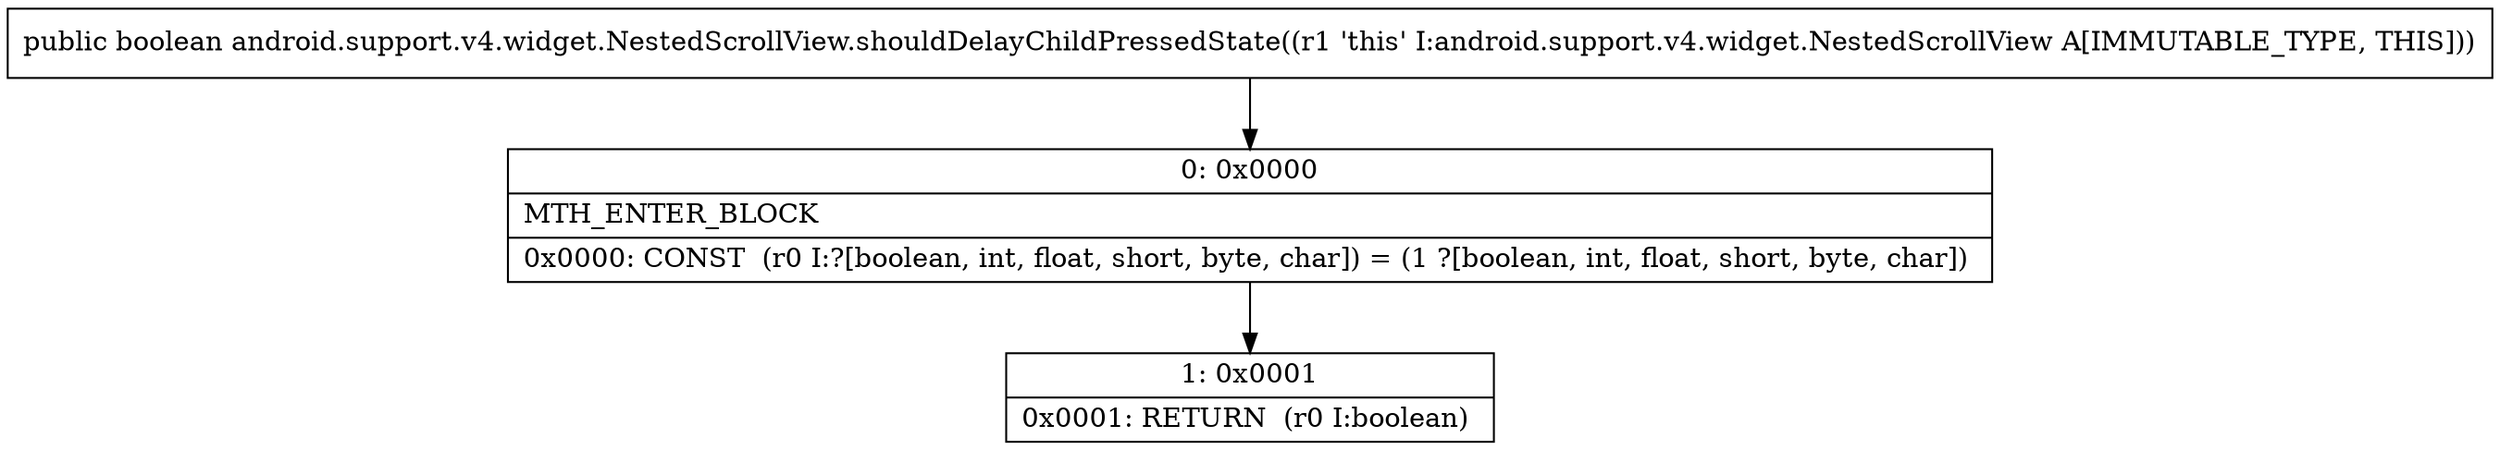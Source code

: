 digraph "CFG forandroid.support.v4.widget.NestedScrollView.shouldDelayChildPressedState()Z" {
Node_0 [shape=record,label="{0\:\ 0x0000|MTH_ENTER_BLOCK\l|0x0000: CONST  (r0 I:?[boolean, int, float, short, byte, char]) = (1 ?[boolean, int, float, short, byte, char]) \l}"];
Node_1 [shape=record,label="{1\:\ 0x0001|0x0001: RETURN  (r0 I:boolean) \l}"];
MethodNode[shape=record,label="{public boolean android.support.v4.widget.NestedScrollView.shouldDelayChildPressedState((r1 'this' I:android.support.v4.widget.NestedScrollView A[IMMUTABLE_TYPE, THIS])) }"];
MethodNode -> Node_0;
Node_0 -> Node_1;
}

